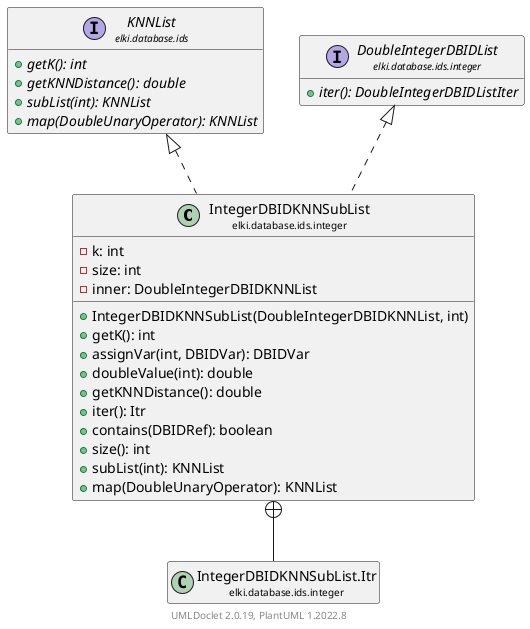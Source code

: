 @startuml
    remove .*\.(Instance|Par|Parameterizer|Factory)$
    set namespaceSeparator none
    hide empty fields
    hide empty methods

    class "<size:14>IntegerDBIDKNNSubList\n<size:10>elki.database.ids.integer" as elki.database.ids.integer.IntegerDBIDKNNSubList [[IntegerDBIDKNNSubList.html]] {
        -k: int
        -size: int
        -inner: DoubleIntegerDBIDKNNList
        +IntegerDBIDKNNSubList(DoubleIntegerDBIDKNNList, int)
        +getK(): int
        +assignVar(int, DBIDVar): DBIDVar
        +doubleValue(int): double
        +getKNNDistance(): double
        +iter(): Itr
        +contains(DBIDRef): boolean
        +size(): int
        +subList(int): KNNList
        +map(DoubleUnaryOperator): KNNList
    }

    interface "<size:14>KNNList\n<size:10>elki.database.ids" as elki.database.ids.KNNList [[../KNNList.html]] {
        {abstract} +getK(): int
        {abstract} +getKNNDistance(): double
        {abstract} +subList(int): KNNList
        {abstract} +map(DoubleUnaryOperator): KNNList
    }
    interface "<size:14>DoubleIntegerDBIDList\n<size:10>elki.database.ids.integer" as elki.database.ids.integer.DoubleIntegerDBIDList [[DoubleIntegerDBIDList.html]] {
        {abstract} +iter(): DoubleIntegerDBIDListIter
    }
    class "<size:14>IntegerDBIDKNNSubList.Itr\n<size:10>elki.database.ids.integer" as elki.database.ids.integer.IntegerDBIDKNNSubList.Itr [[IntegerDBIDKNNSubList.Itr.html]]

    elki.database.ids.KNNList <|.. elki.database.ids.integer.IntegerDBIDKNNSubList
    elki.database.ids.integer.DoubleIntegerDBIDList <|.. elki.database.ids.integer.IntegerDBIDKNNSubList
    elki.database.ids.integer.IntegerDBIDKNNSubList +-- elki.database.ids.integer.IntegerDBIDKNNSubList.Itr

    center footer UMLDoclet 2.0.19, PlantUML 1.2022.8
@enduml
